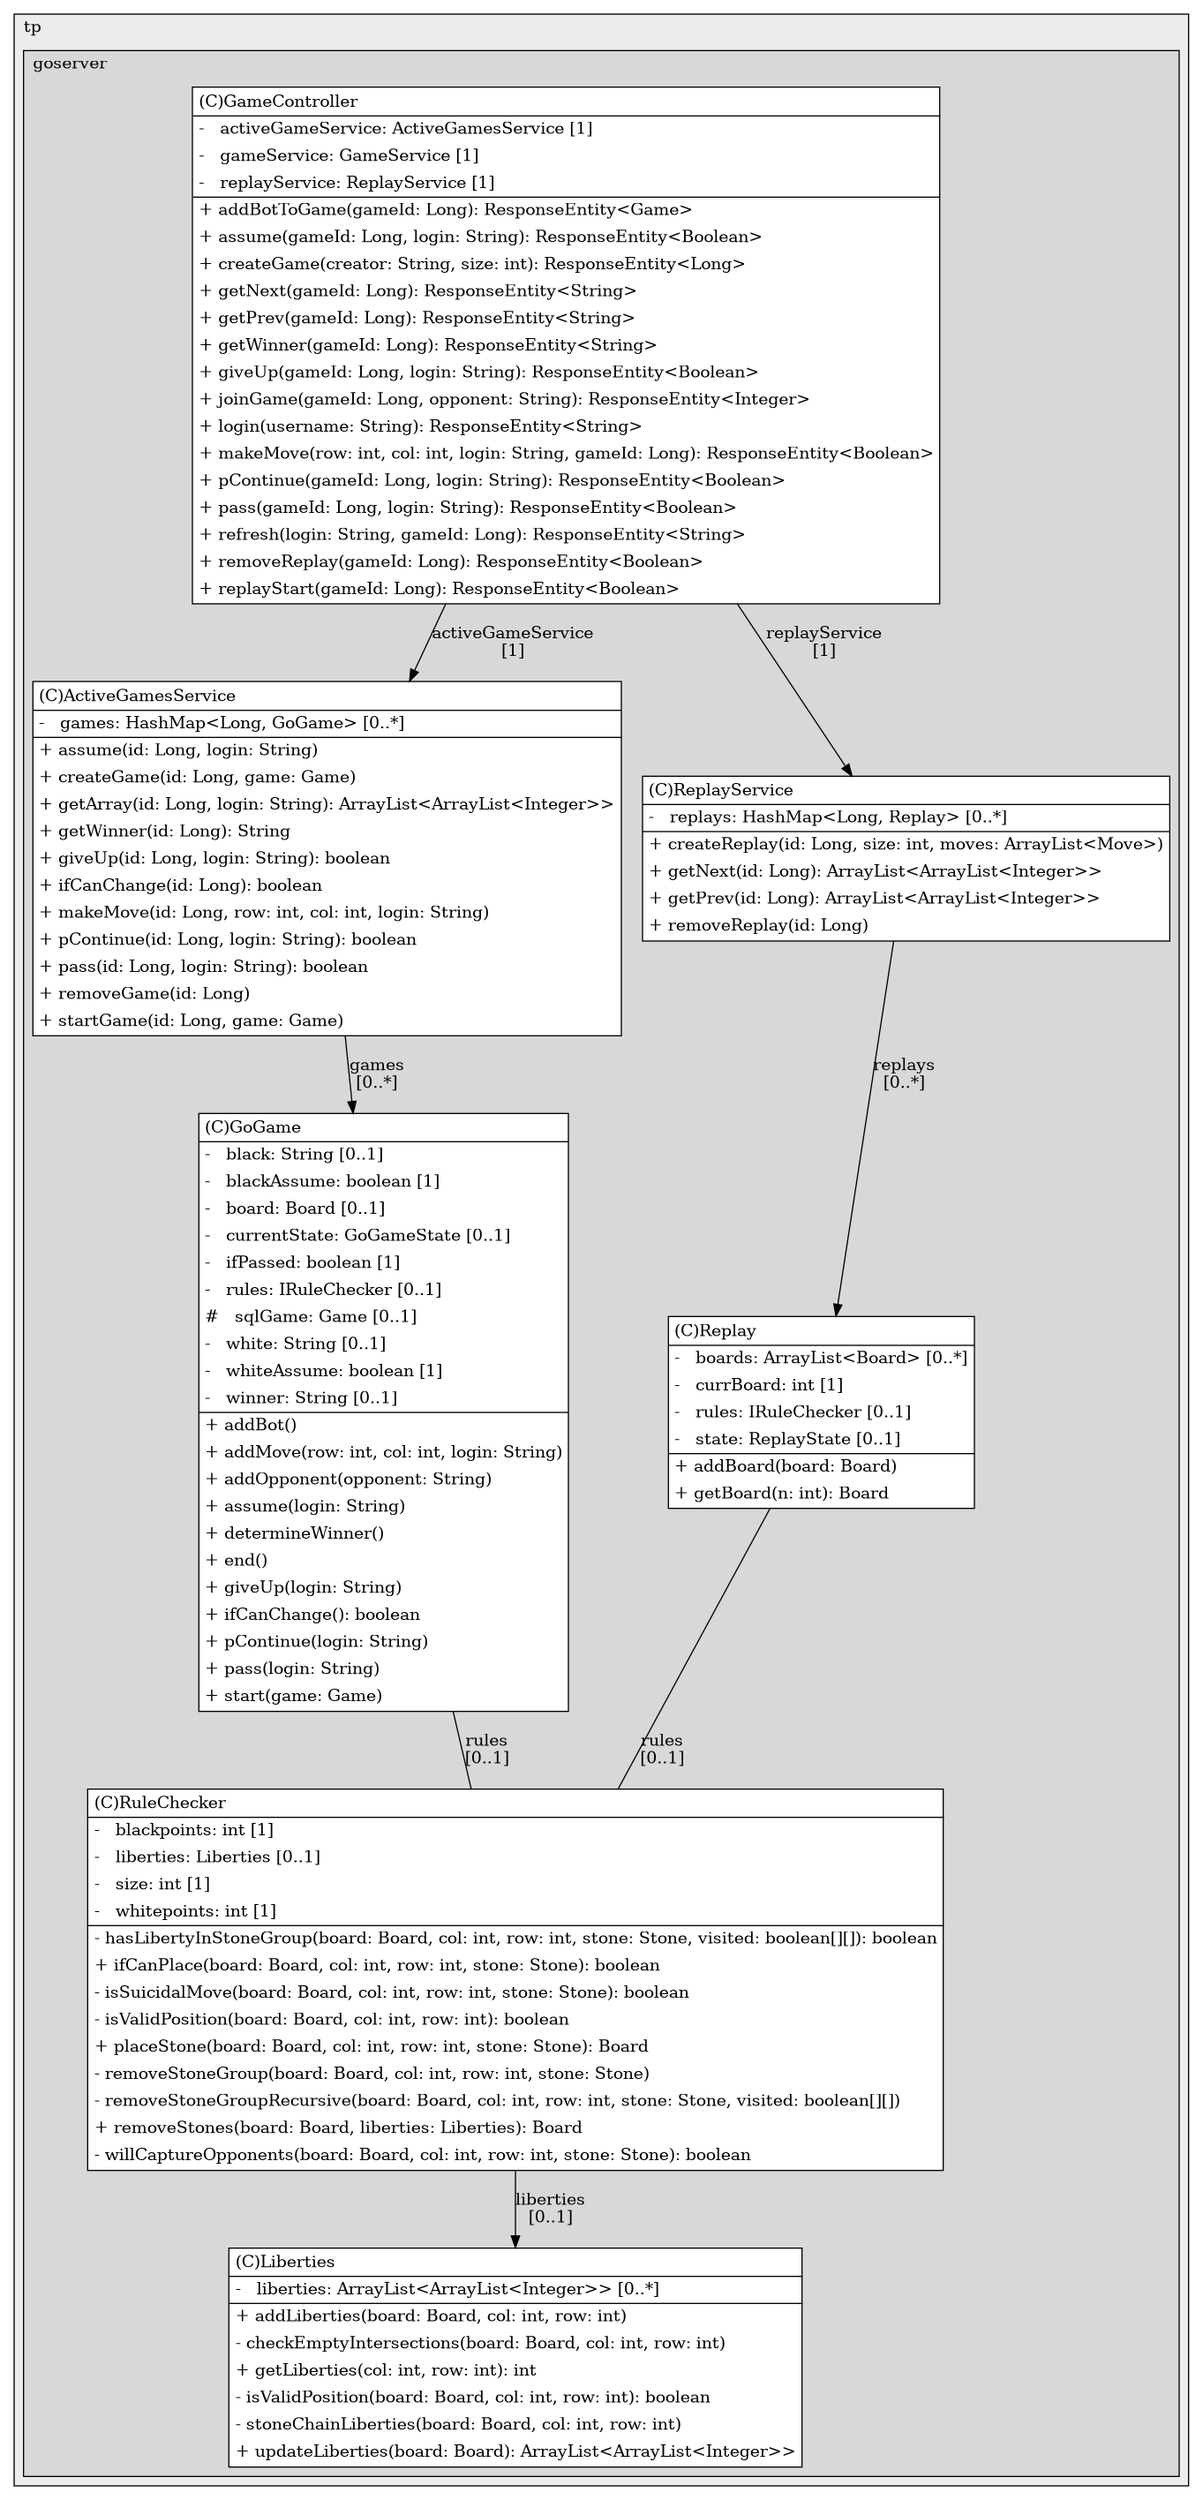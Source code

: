 @startuml

/' diagram meta data start
config=StructureConfiguration;
{
  "projectClassification": {
    "searchMode": "OpenProject", // OpenProject, AllProjects
    "includedProjects": "",
    "pathEndKeywords": "*.impl",
    "isClientPath": "",
    "isClientName": "",
    "isTestPath": "",
    "isTestName": "",
    "isMappingPath": "",
    "isMappingName": "",
    "isDataAccessPath": "",
    "isDataAccessName": "",
    "isDataStructurePath": "",
    "isDataStructureName": "",
    "isInterfaceStructuresPath": "",
    "isInterfaceStructuresName": "",
    "isEntryPointPath": "",
    "isEntryPointName": "",
    "treatFinalFieldsAsMandatory": false
  },
  "graphRestriction": {
    "classPackageExcludeFilter": "",
    "classPackageIncludeFilter": "",
    "classNameExcludeFilter": "",
    "classNameIncludeFilter": "",
    "methodNameExcludeFilter": "",
    "methodNameIncludeFilter": "",
    "removeByInheritance": "", // inheritance/annotation based filtering is done in a second step
    "removeByAnnotation": "",
    "removeByClassPackage": "", // cleanup the graph after inheritance/annotation based filtering is done
    "removeByClassName": "",
    "cutMappings": false,
    "cutEnum": true,
    "cutTests": true,
    "cutClient": true,
    "cutDataAccess": true,
    "cutInterfaceStructures": true,
    "cutDataStructures": true,
    "cutGetterAndSetter": true,
    "cutConstructors": true
  },
  "graphTraversal": {
    "forwardDepth": 3,
    "backwardDepth": 3,
    "classPackageExcludeFilter": "",
    "classPackageIncludeFilter": "",
    "classNameExcludeFilter": "",
    "classNameIncludeFilter": "",
    "methodNameExcludeFilter": "",
    "methodNameIncludeFilter": "",
    "hideMappings": false,
    "hideDataStructures": false,
    "hidePrivateMethods": true,
    "hideInterfaceCalls": true, // indirection: implementation -> interface (is hidden) -> implementation
    "onlyShowApplicationEntryPoints": false, // root node is included
    "useMethodCallsForStructureDiagram": "ForwardOnly" // ForwardOnly, BothDirections, No
  },
  "details": {
    "aggregation": "GroupByClass", // ByClass, GroupByClass, None
    "showClassGenericTypes": true,
    "showMethods": true,
    "showMethodParameterNames": true,
    "showMethodParameterTypes": true,
    "showMethodReturnType": true,
    "showPackageLevels": 2,
    "showDetailedClassStructure": true
  },
  "rootClass": "com.tp.goserver.RuleChecker",
  "extensionCallbackMethod": "" // qualified.class.name#methodName - signature: public static String method(String)
}
diagram meta data end '/



digraph g {
    rankdir="TB"
    splines=polyline
    

'nodes 
subgraph cluster_3708 { 
   	label=tp
	labeljust=l
	fillcolor="#ececec"
	style=filled
   
   subgraph cluster_2122490531 { 
   	label=goserver
	labeljust=l
	fillcolor="#d8d8d8"
	style=filled
   
   ActiveGamesService540499056[
	label=<<TABLE BORDER="1" CELLBORDER="0" CELLPADDING="4" CELLSPACING="0">
<TR><TD ALIGN="LEFT" >(C)ActiveGamesService</TD></TR>
<HR/>
<TR><TD ALIGN="LEFT" >-   games: HashMap&lt;Long, GoGame&gt; [0..*]</TD></TR>
<HR/>
<TR><TD ALIGN="LEFT" >+ assume(id: Long, login: String)</TD></TR>
<TR><TD ALIGN="LEFT" >+ createGame(id: Long, game: Game)</TD></TR>
<TR><TD ALIGN="LEFT" >+ getArray(id: Long, login: String): ArrayList&lt;ArrayList&lt;Integer&gt;&gt;</TD></TR>
<TR><TD ALIGN="LEFT" >+ getWinner(id: Long): String</TD></TR>
<TR><TD ALIGN="LEFT" >+ giveUp(id: Long, login: String): boolean</TD></TR>
<TR><TD ALIGN="LEFT" >+ ifCanChange(id: Long): boolean</TD></TR>
<TR><TD ALIGN="LEFT" >+ makeMove(id: Long, row: int, col: int, login: String)</TD></TR>
<TR><TD ALIGN="LEFT" >+ pContinue(id: Long, login: String): boolean</TD></TR>
<TR><TD ALIGN="LEFT" >+ pass(id: Long, login: String): boolean</TD></TR>
<TR><TD ALIGN="LEFT" >+ removeGame(id: Long)</TD></TR>
<TR><TD ALIGN="LEFT" >+ startGame(id: Long, game: Game)</TD></TR>
</TABLE>>
	style=filled
	margin=0
	shape=plaintext
	fillcolor="#FFFFFF"
];

GameController540499056[
	label=<<TABLE BORDER="1" CELLBORDER="0" CELLPADDING="4" CELLSPACING="0">
<TR><TD ALIGN="LEFT" >(C)GameController</TD></TR>
<HR/>
<TR><TD ALIGN="LEFT" >-   activeGameService: ActiveGamesService [1]</TD></TR>
<TR><TD ALIGN="LEFT" >-   gameService: GameService [1]</TD></TR>
<TR><TD ALIGN="LEFT" >-   replayService: ReplayService [1]</TD></TR>
<HR/>
<TR><TD ALIGN="LEFT" >+ addBotToGame(gameId: Long): ResponseEntity&lt;Game&gt;</TD></TR>
<TR><TD ALIGN="LEFT" >+ assume(gameId: Long, login: String): ResponseEntity&lt;Boolean&gt;</TD></TR>
<TR><TD ALIGN="LEFT" >+ createGame(creator: String, size: int): ResponseEntity&lt;Long&gt;</TD></TR>
<TR><TD ALIGN="LEFT" >+ getNext(gameId: Long): ResponseEntity&lt;String&gt;</TD></TR>
<TR><TD ALIGN="LEFT" >+ getPrev(gameId: Long): ResponseEntity&lt;String&gt;</TD></TR>
<TR><TD ALIGN="LEFT" >+ getWinner(gameId: Long): ResponseEntity&lt;String&gt;</TD></TR>
<TR><TD ALIGN="LEFT" >+ giveUp(gameId: Long, login: String): ResponseEntity&lt;Boolean&gt;</TD></TR>
<TR><TD ALIGN="LEFT" >+ joinGame(gameId: Long, opponent: String): ResponseEntity&lt;Integer&gt;</TD></TR>
<TR><TD ALIGN="LEFT" >+ login(username: String): ResponseEntity&lt;String&gt;</TD></TR>
<TR><TD ALIGN="LEFT" >+ makeMove(row: int, col: int, login: String, gameId: Long): ResponseEntity&lt;Boolean&gt;</TD></TR>
<TR><TD ALIGN="LEFT" >+ pContinue(gameId: Long, login: String): ResponseEntity&lt;Boolean&gt;</TD></TR>
<TR><TD ALIGN="LEFT" >+ pass(gameId: Long, login: String): ResponseEntity&lt;Boolean&gt;</TD></TR>
<TR><TD ALIGN="LEFT" >+ refresh(login: String, gameId: Long): ResponseEntity&lt;String&gt;</TD></TR>
<TR><TD ALIGN="LEFT" >+ removeReplay(gameId: Long): ResponseEntity&lt;Boolean&gt;</TD></TR>
<TR><TD ALIGN="LEFT" >+ replayStart(gameId: Long): ResponseEntity&lt;Boolean&gt;</TD></TR>
</TABLE>>
	style=filled
	margin=0
	shape=plaintext
	fillcolor="#FFFFFF"
];

GoGame540499056[
	label=<<TABLE BORDER="1" CELLBORDER="0" CELLPADDING="4" CELLSPACING="0">
<TR><TD ALIGN="LEFT" >(C)GoGame</TD></TR>
<HR/>
<TR><TD ALIGN="LEFT" >-   black: String [0..1]</TD></TR>
<TR><TD ALIGN="LEFT" >-   blackAssume: boolean [1]</TD></TR>
<TR><TD ALIGN="LEFT" >-   board: Board [0..1]</TD></TR>
<TR><TD ALIGN="LEFT" >-   currentState: GoGameState [0..1]</TD></TR>
<TR><TD ALIGN="LEFT" >-   ifPassed: boolean [1]</TD></TR>
<TR><TD ALIGN="LEFT" >-   rules: IRuleChecker [0..1]</TD></TR>
<TR><TD ALIGN="LEFT" >#   sqlGame: Game [0..1]</TD></TR>
<TR><TD ALIGN="LEFT" >-   white: String [0..1]</TD></TR>
<TR><TD ALIGN="LEFT" >-   whiteAssume: boolean [1]</TD></TR>
<TR><TD ALIGN="LEFT" >-   winner: String [0..1]</TD></TR>
<HR/>
<TR><TD ALIGN="LEFT" >+ addBot()</TD></TR>
<TR><TD ALIGN="LEFT" >+ addMove(row: int, col: int, login: String)</TD></TR>
<TR><TD ALIGN="LEFT" >+ addOpponent(opponent: String)</TD></TR>
<TR><TD ALIGN="LEFT" >+ assume(login: String)</TD></TR>
<TR><TD ALIGN="LEFT" >+ determineWinner()</TD></TR>
<TR><TD ALIGN="LEFT" >+ end()</TD></TR>
<TR><TD ALIGN="LEFT" >+ giveUp(login: String)</TD></TR>
<TR><TD ALIGN="LEFT" >+ ifCanChange(): boolean</TD></TR>
<TR><TD ALIGN="LEFT" >+ pContinue(login: String)</TD></TR>
<TR><TD ALIGN="LEFT" >+ pass(login: String)</TD></TR>
<TR><TD ALIGN="LEFT" >+ start(game: Game)</TD></TR>
</TABLE>>
	style=filled
	margin=0
	shape=plaintext
	fillcolor="#FFFFFF"
];

Liberties540499056[
	label=<<TABLE BORDER="1" CELLBORDER="0" CELLPADDING="4" CELLSPACING="0">
<TR><TD ALIGN="LEFT" >(C)Liberties</TD></TR>
<HR/>
<TR><TD ALIGN="LEFT" >-   liberties: ArrayList&lt;ArrayList&lt;Integer&gt;&gt; [0..*]</TD></TR>
<HR/>
<TR><TD ALIGN="LEFT" >+ addLiberties(board: Board, col: int, row: int)</TD></TR>
<TR><TD ALIGN="LEFT" >- checkEmptyIntersections(board: Board, col: int, row: int)</TD></TR>
<TR><TD ALIGN="LEFT" >+ getLiberties(col: int, row: int): int</TD></TR>
<TR><TD ALIGN="LEFT" >- isValidPosition(board: Board, col: int, row: int): boolean</TD></TR>
<TR><TD ALIGN="LEFT" >- stoneChainLiberties(board: Board, col: int, row: int)</TD></TR>
<TR><TD ALIGN="LEFT" >+ updateLiberties(board: Board): ArrayList&lt;ArrayList&lt;Integer&gt;&gt;</TD></TR>
</TABLE>>
	style=filled
	margin=0
	shape=plaintext
	fillcolor="#FFFFFF"
];

Replay540499056[
	label=<<TABLE BORDER="1" CELLBORDER="0" CELLPADDING="4" CELLSPACING="0">
<TR><TD ALIGN="LEFT" >(C)Replay</TD></TR>
<HR/>
<TR><TD ALIGN="LEFT" >-   boards: ArrayList&lt;Board&gt; [0..*]</TD></TR>
<TR><TD ALIGN="LEFT" >-   currBoard: int [1]</TD></TR>
<TR><TD ALIGN="LEFT" >-   rules: IRuleChecker [0..1]</TD></TR>
<TR><TD ALIGN="LEFT" >-   state: ReplayState [0..1]</TD></TR>
<HR/>
<TR><TD ALIGN="LEFT" >+ addBoard(board: Board)</TD></TR>
<TR><TD ALIGN="LEFT" >+ getBoard(n: int): Board</TD></TR>
</TABLE>>
	style=filled
	margin=0
	shape=plaintext
	fillcolor="#FFFFFF"
];

ReplayService540499056[
	label=<<TABLE BORDER="1" CELLBORDER="0" CELLPADDING="4" CELLSPACING="0">
<TR><TD ALIGN="LEFT" >(C)ReplayService</TD></TR>
<HR/>
<TR><TD ALIGN="LEFT" >-   replays: HashMap&lt;Long, Replay&gt; [0..*]</TD></TR>
<HR/>
<TR><TD ALIGN="LEFT" >+ createReplay(id: Long, size: int, moves: ArrayList&lt;Move&gt;)</TD></TR>
<TR><TD ALIGN="LEFT" >+ getNext(id: Long): ArrayList&lt;ArrayList&lt;Integer&gt;&gt;</TD></TR>
<TR><TD ALIGN="LEFT" >+ getPrev(id: Long): ArrayList&lt;ArrayList&lt;Integer&gt;&gt;</TD></TR>
<TR><TD ALIGN="LEFT" >+ removeReplay(id: Long)</TD></TR>
</TABLE>>
	style=filled
	margin=0
	shape=plaintext
	fillcolor="#FFFFFF"
];

RuleChecker540499056[
	label=<<TABLE BORDER="1" CELLBORDER="0" CELLPADDING="4" CELLSPACING="0">
<TR><TD ALIGN="LEFT" >(C)RuleChecker</TD></TR>
<HR/>
<TR><TD ALIGN="LEFT" >-   blackpoints: int [1]</TD></TR>
<TR><TD ALIGN="LEFT" >-   liberties: Liberties [0..1]</TD></TR>
<TR><TD ALIGN="LEFT" >-   size: int [1]</TD></TR>
<TR><TD ALIGN="LEFT" >-   whitepoints: int [1]</TD></TR>
<HR/>
<TR><TD ALIGN="LEFT" >- hasLibertyInStoneGroup(board: Board, col: int, row: int, stone: Stone, visited: boolean[][]): boolean</TD></TR>
<TR><TD ALIGN="LEFT" >+ ifCanPlace(board: Board, col: int, row: int, stone: Stone): boolean</TD></TR>
<TR><TD ALIGN="LEFT" >- isSuicidalMove(board: Board, col: int, row: int, stone: Stone): boolean</TD></TR>
<TR><TD ALIGN="LEFT" >- isValidPosition(board: Board, col: int, row: int): boolean</TD></TR>
<TR><TD ALIGN="LEFT" >+ placeStone(board: Board, col: int, row: int, stone: Stone): Board</TD></TR>
<TR><TD ALIGN="LEFT" >- removeStoneGroup(board: Board, col: int, row: int, stone: Stone)</TD></TR>
<TR><TD ALIGN="LEFT" >- removeStoneGroupRecursive(board: Board, col: int, row: int, stone: Stone, visited: boolean[][])</TD></TR>
<TR><TD ALIGN="LEFT" >+ removeStones(board: Board, liberties: Liberties): Board</TD></TR>
<TR><TD ALIGN="LEFT" >- willCaptureOpponents(board: Board, col: int, row: int, stone: Stone): boolean</TD></TR>
</TABLE>>
	style=filled
	margin=0
	shape=plaintext
	fillcolor="#FFFFFF"
];
} 
} 

'edges    
ActiveGamesService540499056 -> GoGame540499056[label="games
[0..*]"];
GameController540499056 -> ActiveGamesService540499056[label="activeGameService
[1]"];
GameController540499056 -> ReplayService540499056[label="replayService
[1]"];
GoGame540499056 -> RuleChecker540499056[label="rules
[0..1]", arrowhead=none];
Replay540499056 -> RuleChecker540499056[label="rules
[0..1]", arrowhead=none];
ReplayService540499056 -> Replay540499056[label="replays
[0..*]"];
RuleChecker540499056 -> Liberties540499056[label="liberties
[0..1]"];
    
}
@enduml